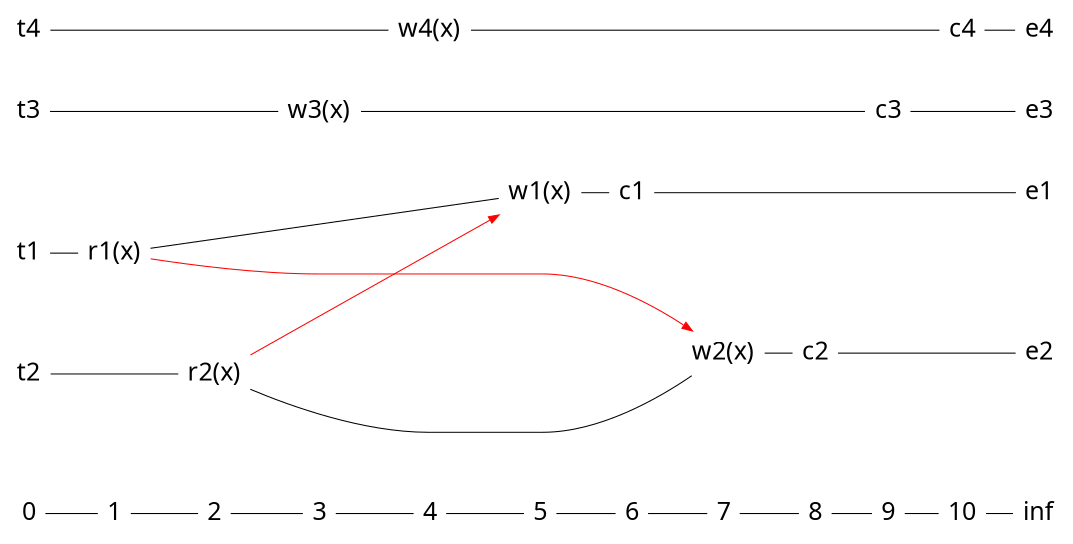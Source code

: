 digraph "D2(s) conflict step graph" {
  rankdir="LR"; ranksep=0.2; fontname="Roboto";
  node [shape=plaintext fontsize=12 margin=0.05 width=0 height=0 fontname="MJXc-TeX-math-I,MJXc-TeX-math-Ix,MJXc-TeX-math-Iw"];
  edge [arrowsize=0 minlen=1 penwidth=0.5];

  subgraph t {
    mindist=100.0;
    0 -> 1 -> 2 -> 3 -> 4 -> 5 -> 6 -> 7 -> 8 -> 9 -> 10 -> inf
  }

  subgraph t1 {
    t1 -> "r1(x)" -> "w1(x)" -> c1 -> e1
  }

  subgraph t2 {
    t2 -> "r2(x)" -> "w2(x)" -> c2 -> e2
  }

  subgraph t3 {
    t3 -> "w3(x)" -> c3 -> e3
  }

  subgraph t4 {
    t4 -> "w4(x)" -> c4 -> e4
  }

  { rank = "same"; "0";  t1 t2 t3 t4 }
  { rank = "same"; "1";  "r1(x)" }
  { rank = "same"; "2";  "r2(x)" }
  { rank = "same"; "3";  "w3(x)" }
  { rank = "same"; "4";  "w4(x)" }
  { rank = "same"; "5";  "w1(x)" }
  { rank = "same"; "6";  "c1" }
  { rank = "same"; "7";  "w2(x)" }
  { rank = "same"; "8";  "c2" }
  { rank = "same"; "9";  "c3" }
  { rank = "same"; "10"; "c4" }
  { rank = "same"; inf;  e1 e2 e3 e4 }

  edge [arrowsize=0.5 color=red];

  "r1(x)" -> "w2(x)"
  "r2(x)" -> "w1(x)"
}
